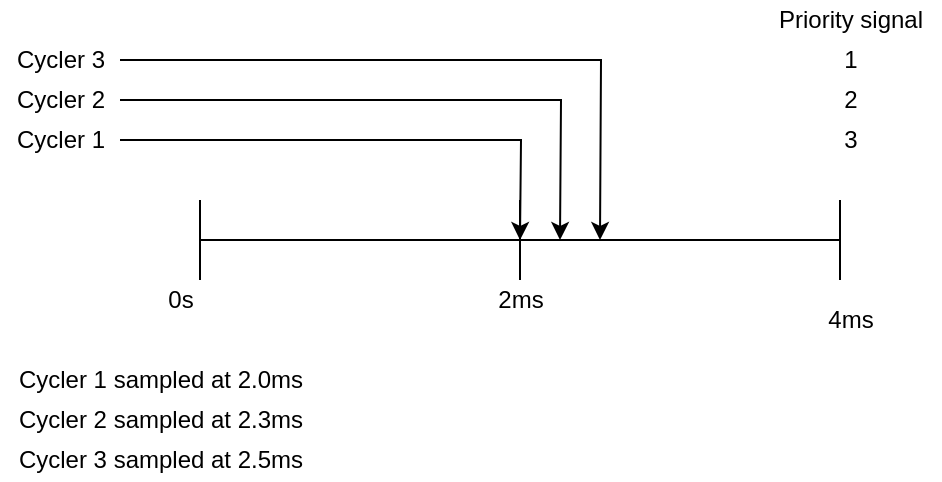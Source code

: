 <mxfile version="13.4.6" type="github">
  <diagram id="5Z0tiREBjd3C4KGPI7uu" name="Page-1">
    <mxGraphModel dx="782" dy="698" grid="1" gridSize="10" guides="1" tooltips="1" connect="1" arrows="1" fold="1" page="1" pageScale="1" pageWidth="850" pageHeight="1100" math="0" shadow="0">
      <root>
        <mxCell id="0" />
        <mxCell id="1" parent="0" />
        <mxCell id="PTYCPpzWRQGi11ZMApAE-1" value="" style="endArrow=none;html=1;" parent="1" edge="1">
          <mxGeometry width="50" height="50" relative="1" as="geometry">
            <mxPoint x="120" y="200" as="sourcePoint" />
            <mxPoint x="440" y="200" as="targetPoint" />
          </mxGeometry>
        </mxCell>
        <mxCell id="PTYCPpzWRQGi11ZMApAE-2" value="" style="endArrow=none;html=1;" parent="1" edge="1">
          <mxGeometry width="50" height="50" relative="1" as="geometry">
            <mxPoint x="120" y="220" as="sourcePoint" />
            <mxPoint x="120" y="180" as="targetPoint" />
          </mxGeometry>
        </mxCell>
        <mxCell id="PTYCPpzWRQGi11ZMApAE-3" value="" style="endArrow=none;html=1;" parent="1" edge="1">
          <mxGeometry width="50" height="50" relative="1" as="geometry">
            <mxPoint x="280" y="220" as="sourcePoint" />
            <mxPoint x="280" y="180" as="targetPoint" />
          </mxGeometry>
        </mxCell>
        <mxCell id="PTYCPpzWRQGi11ZMApAE-4" value="" style="endArrow=none;html=1;" parent="1" edge="1">
          <mxGeometry width="50" height="50" relative="1" as="geometry">
            <mxPoint x="440" y="220" as="sourcePoint" />
            <mxPoint x="440" y="180" as="targetPoint" />
          </mxGeometry>
        </mxCell>
        <mxCell id="2" value="0s" style="text;html=1;align=center;verticalAlign=middle;resizable=0;points=[];autosize=1;" parent="1" vertex="1">
          <mxGeometry x="95" y="220" width="30" height="20" as="geometry" />
        </mxCell>
        <mxCell id="PTYCPpzWRQGi11ZMApAE-5" value="2ms&lt;br&gt;" style="text;html=1;align=center;verticalAlign=middle;resizable=0;points=[];autosize=1;" parent="1" vertex="1">
          <mxGeometry x="260" y="220" width="40" height="20" as="geometry" />
        </mxCell>
        <mxCell id="PTYCPpzWRQGi11ZMApAE-6" value="4ms&lt;br&gt;" style="text;html=1;align=center;verticalAlign=middle;resizable=0;points=[];autosize=1;" parent="1" vertex="1">
          <mxGeometry x="425" y="230" width="40" height="20" as="geometry" />
        </mxCell>
        <mxCell id="PTYCPpzWRQGi11ZMApAE-22" style="edgeStyle=orthogonalEdgeStyle;rounded=0;orthogonalLoop=1;jettySize=auto;html=1;" parent="1" source="PTYCPpzWRQGi11ZMApAE-7" edge="1">
          <mxGeometry relative="1" as="geometry">
            <mxPoint x="320" y="200" as="targetPoint" />
          </mxGeometry>
        </mxCell>
        <mxCell id="PTYCPpzWRQGi11ZMApAE-7" value="Cycler 3&lt;br&gt;" style="text;html=1;align=center;verticalAlign=middle;resizable=0;points=[];autosize=1;" parent="1" vertex="1">
          <mxGeometry x="20" y="100" width="60" height="20" as="geometry" />
        </mxCell>
        <mxCell id="PTYCPpzWRQGi11ZMApAE-21" style="edgeStyle=orthogonalEdgeStyle;rounded=0;orthogonalLoop=1;jettySize=auto;html=1;" parent="1" source="PTYCPpzWRQGi11ZMApAE-8" edge="1">
          <mxGeometry relative="1" as="geometry">
            <mxPoint x="300" y="200" as="targetPoint" />
          </mxGeometry>
        </mxCell>
        <mxCell id="PTYCPpzWRQGi11ZMApAE-8" value="Cycler 2" style="text;html=1;align=center;verticalAlign=middle;resizable=0;points=[];autosize=1;" parent="1" vertex="1">
          <mxGeometry x="20" y="120" width="60" height="20" as="geometry" />
        </mxCell>
        <mxCell id="PTYCPpzWRQGi11ZMApAE-10" style="edgeStyle=orthogonalEdgeStyle;rounded=0;orthogonalLoop=1;jettySize=auto;html=1;" parent="1" source="PTYCPpzWRQGi11ZMApAE-9" edge="1">
          <mxGeometry relative="1" as="geometry">
            <mxPoint x="280" y="200" as="targetPoint" />
          </mxGeometry>
        </mxCell>
        <mxCell id="PTYCPpzWRQGi11ZMApAE-9" value="Cycler 1" style="text;html=1;align=center;verticalAlign=middle;resizable=0;points=[];autosize=1;" parent="1" vertex="1">
          <mxGeometry x="20" y="140" width="60" height="20" as="geometry" />
        </mxCell>
        <mxCell id="PTYCPpzWRQGi11ZMApAE-13" value="1" style="text;html=1;align=center;verticalAlign=middle;resizable=0;points=[];autosize=1;" parent="1" vertex="1">
          <mxGeometry x="435" y="100" width="20" height="20" as="geometry" />
        </mxCell>
        <mxCell id="PTYCPpzWRQGi11ZMApAE-14" value="2" style="text;html=1;align=center;verticalAlign=middle;resizable=0;points=[];autosize=1;" parent="1" vertex="1">
          <mxGeometry x="435" y="120" width="20" height="20" as="geometry" />
        </mxCell>
        <mxCell id="PTYCPpzWRQGi11ZMApAE-15" value="3" style="text;html=1;align=center;verticalAlign=middle;resizable=0;points=[];autosize=1;" parent="1" vertex="1">
          <mxGeometry x="435" y="140" width="20" height="20" as="geometry" />
        </mxCell>
        <mxCell id="PTYCPpzWRQGi11ZMApAE-16" value="Priority signal&lt;br&gt;" style="text;html=1;align=center;verticalAlign=middle;resizable=0;points=[];autosize=1;" parent="1" vertex="1">
          <mxGeometry x="400" y="80" width="90" height="20" as="geometry" />
        </mxCell>
        <mxCell id="PTYCPpzWRQGi11ZMApAE-23" value="Cycler 1 sampled at 2.0ms" style="text;html=1;align=center;verticalAlign=middle;resizable=0;points=[];autosize=1;" parent="1" vertex="1">
          <mxGeometry x="20" y="260" width="160" height="20" as="geometry" />
        </mxCell>
        <mxCell id="PTYCPpzWRQGi11ZMApAE-24" value="Cycler 2 sampled at 2.3ms" style="text;html=1;align=center;verticalAlign=middle;resizable=0;points=[];autosize=1;" parent="1" vertex="1">
          <mxGeometry x="20" y="280" width="160" height="20" as="geometry" />
        </mxCell>
        <mxCell id="PTYCPpzWRQGi11ZMApAE-26" value="Cycler 3 sampled at 2.5ms" style="text;html=1;align=center;verticalAlign=middle;resizable=0;points=[];autosize=1;" parent="1" vertex="1">
          <mxGeometry x="20" y="300" width="160" height="20" as="geometry" />
        </mxCell>
      </root>
    </mxGraphModel>
  </diagram>
</mxfile>
